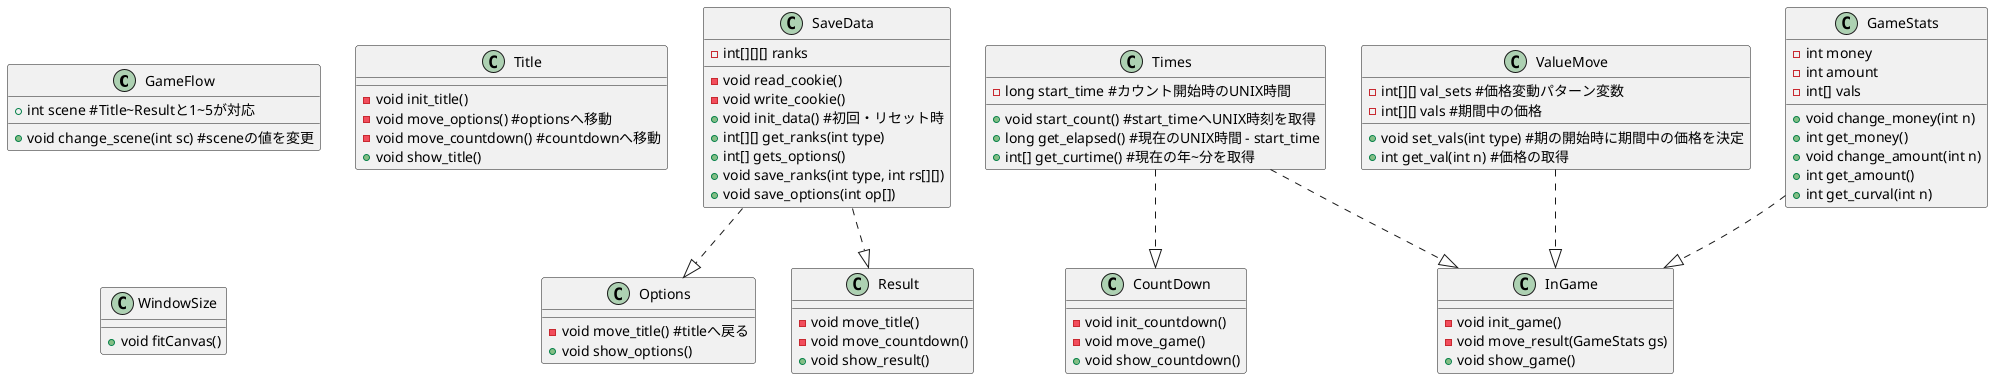 @startuml
class GameFlow {
  +int scene #Title~Resultと1~5が対応

  +void change_scene(int sc) #sceneの値を変更
}

class Title {
  -void init_title()
  -void move_options() #optionsへ移動
  -void move_countdown() #countdownへ移動
  +void show_title()
}

class Options {
  -void move_title() #titleへ戻る
  +void show_options()
}

class CountDown {
  -void init_countdown()
  -void move_game()
  +void show_countdown()
}

class InGame {
  -void init_game()
  -void move_result(GameStats gs)
  +void show_game()
}

class Result {
  -void move_title()
  -void move_countdown()
  +void show_result()
}

class SaveData {
  -int[][][] ranks

  -void read_cookie()
  -void write_cookie()
  +void init_data() #初回・リセット時
  +int[][] get_ranks(int type)
  +int[] gets_options()
  +void save_ranks(int type, int rs[][])
  +void save_options(int op[])
}

class ValueMove {
  -int[][] val_sets #価格変動パターン変数
  -int[][] vals #期間中の価格

  +void set_vals(int type) #期の開始時に期間中の価格を決定
  +int get_val(int n) #価格の取得
}

class GameStats {
  -int money
  -int amount
  -int[] vals

  +void change_money(int n)
  +int get_money()
  +void change_amount(int n)
  +int get_amount()
  +int get_curval(int n)
}

class Times {
  -long start_time #カウント開始時のUNIX時間

  +void start_count() #start_timeへUNIX時刻を取得
  +long get_elapsed() #現在のUNIX時間 - start_time
  +int[] get_curtime() #現在の年~分を取得
}

class WindowSize {
  +void fitCanvas()
}

ValueMove ..|> InGame
Times ..|> CountDown
Times ..|> InGame
GameStats ..|> InGame
SaveData ..|> Options
SaveData ..|> Result
@enduml